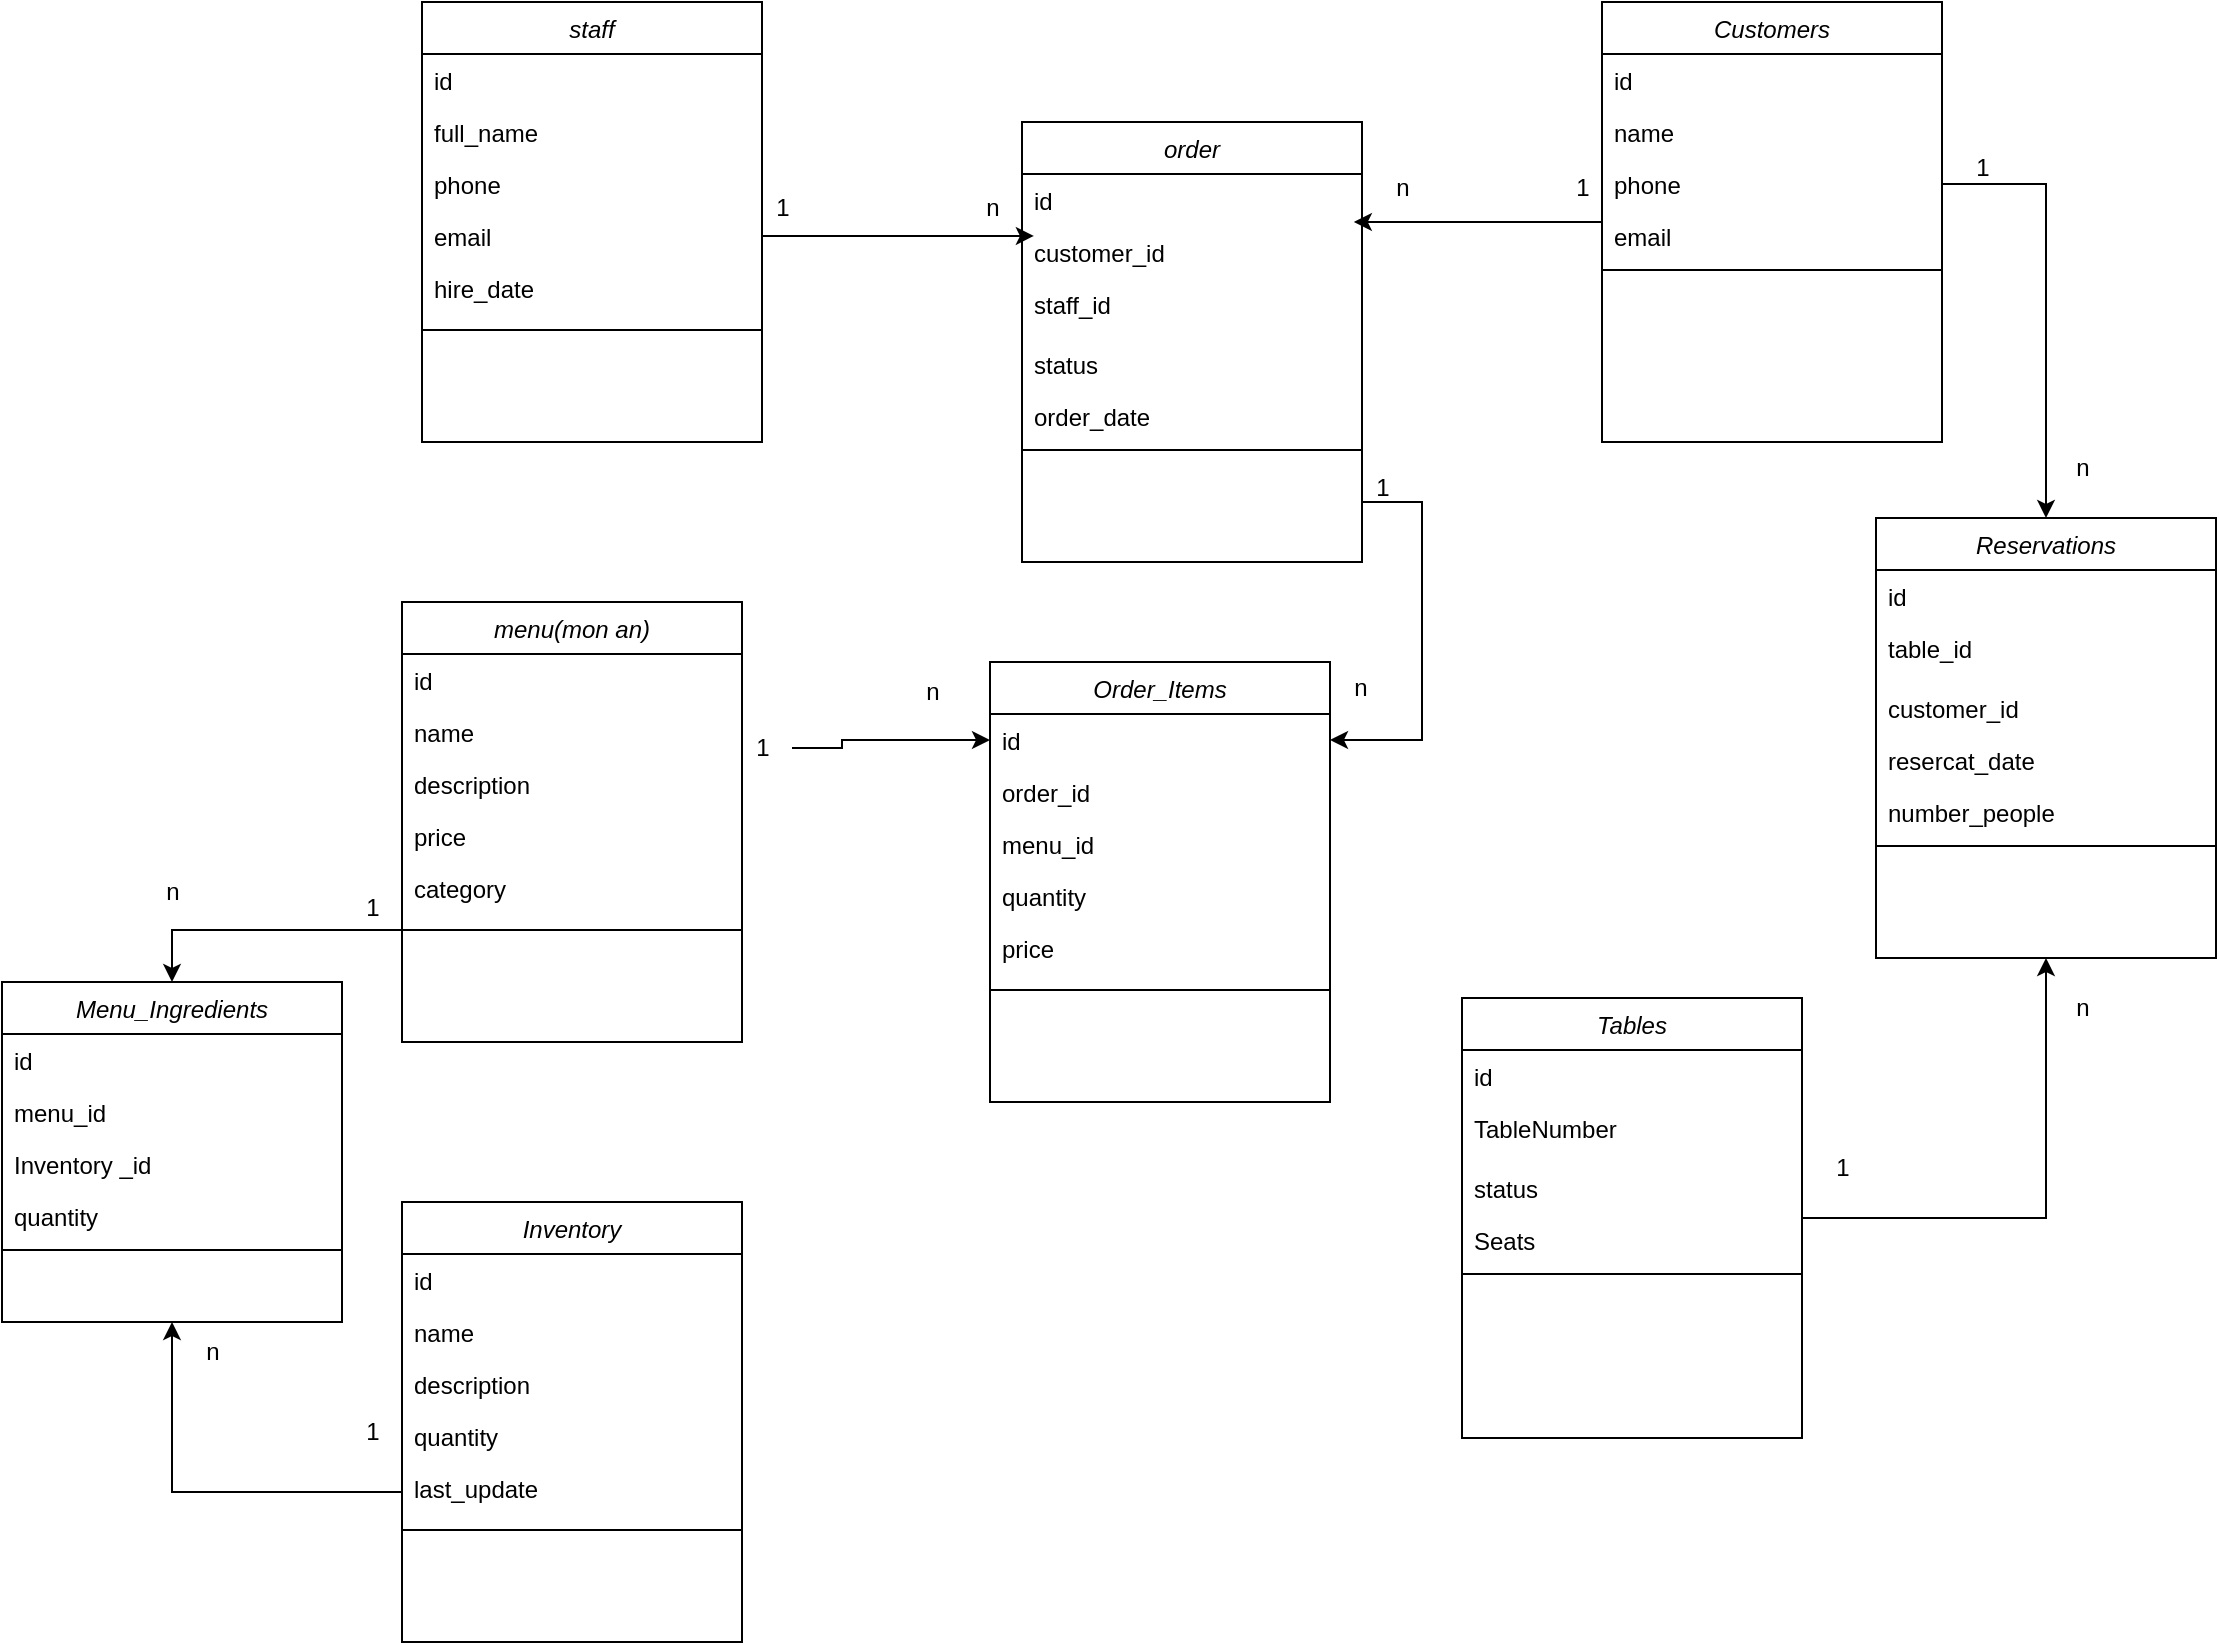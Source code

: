 <mxfile version="26.0.15">
  <diagram id="C5RBs43oDa-KdzZeNtuy" name="Page-1">
    <mxGraphModel dx="2320" dy="799" grid="1" gridSize="10" guides="1" tooltips="1" connect="1" arrows="1" fold="1" page="1" pageScale="1" pageWidth="827" pageHeight="1169" math="0" shadow="0">
      <root>
        <mxCell id="WIyWlLk6GJQsqaUBKTNV-0" />
        <mxCell id="WIyWlLk6GJQsqaUBKTNV-1" parent="WIyWlLk6GJQsqaUBKTNV-0" />
        <mxCell id="zkfFHV4jXpPFQw0GAbJ--0" value="staff" style="swimlane;fontStyle=2;align=center;verticalAlign=top;childLayout=stackLayout;horizontal=1;startSize=26;horizontalStack=0;resizeParent=1;resizeLast=0;collapsible=1;marginBottom=0;rounded=0;shadow=0;strokeWidth=1;" parent="WIyWlLk6GJQsqaUBKTNV-1" vertex="1">
          <mxGeometry x="-70" y="20" width="170" height="220" as="geometry">
            <mxRectangle x="230" y="140" width="160" height="26" as="alternateBounds" />
          </mxGeometry>
        </mxCell>
        <mxCell id="zkfFHV4jXpPFQw0GAbJ--1" value="id" style="text;align=left;verticalAlign=top;spacingLeft=4;spacingRight=4;overflow=hidden;rotatable=0;points=[[0,0.5],[1,0.5]];portConstraint=eastwest;" parent="zkfFHV4jXpPFQw0GAbJ--0" vertex="1">
          <mxGeometry y="26" width="170" height="26" as="geometry" />
        </mxCell>
        <mxCell id="zkfFHV4jXpPFQw0GAbJ--2" value="full_name" style="text;align=left;verticalAlign=top;spacingLeft=4;spacingRight=4;overflow=hidden;rotatable=0;points=[[0,0.5],[1,0.5]];portConstraint=eastwest;rounded=0;shadow=0;html=0;" parent="zkfFHV4jXpPFQw0GAbJ--0" vertex="1">
          <mxGeometry y="52" width="170" height="26" as="geometry" />
        </mxCell>
        <mxCell id="zkfFHV4jXpPFQw0GAbJ--3" value="phone" style="text;align=left;verticalAlign=top;spacingLeft=4;spacingRight=4;overflow=hidden;rotatable=0;points=[[0,0.5],[1,0.5]];portConstraint=eastwest;rounded=0;shadow=0;html=0;" parent="zkfFHV4jXpPFQw0GAbJ--0" vertex="1">
          <mxGeometry y="78" width="170" height="26" as="geometry" />
        </mxCell>
        <mxCell id="qCaeOmHKb-zkPz9ba_kH-1" value="email" style="text;align=left;verticalAlign=top;spacingLeft=4;spacingRight=4;overflow=hidden;rotatable=0;points=[[0,0.5],[1,0.5]];portConstraint=eastwest;rounded=0;shadow=0;html=0;" parent="zkfFHV4jXpPFQw0GAbJ--0" vertex="1">
          <mxGeometry y="104" width="170" height="26" as="geometry" />
        </mxCell>
        <mxCell id="qCaeOmHKb-zkPz9ba_kH-0" value="hire_date" style="text;align=left;verticalAlign=top;spacingLeft=4;spacingRight=4;overflow=hidden;rotatable=0;points=[[0,0.5],[1,0.5]];portConstraint=eastwest;rounded=0;shadow=0;html=0;" parent="zkfFHV4jXpPFQw0GAbJ--0" vertex="1">
          <mxGeometry y="130" width="170" height="30" as="geometry" />
        </mxCell>
        <mxCell id="zkfFHV4jXpPFQw0GAbJ--4" value="" style="line;html=1;strokeWidth=1;align=left;verticalAlign=middle;spacingTop=-1;spacingLeft=3;spacingRight=3;rotatable=0;labelPosition=right;points=[];portConstraint=eastwest;" parent="zkfFHV4jXpPFQw0GAbJ--0" vertex="1">
          <mxGeometry y="160" width="170" height="8" as="geometry" />
        </mxCell>
        <mxCell id="qCaeOmHKb-zkPz9ba_kH-2" value="menu(mon an)" style="swimlane;fontStyle=2;align=center;verticalAlign=top;childLayout=stackLayout;horizontal=1;startSize=26;horizontalStack=0;resizeParent=1;resizeLast=0;collapsible=1;marginBottom=0;rounded=0;shadow=0;strokeWidth=1;" parent="WIyWlLk6GJQsqaUBKTNV-1" vertex="1">
          <mxGeometry x="-80" y="320" width="170" height="220" as="geometry">
            <mxRectangle x="230" y="140" width="160" height="26" as="alternateBounds" />
          </mxGeometry>
        </mxCell>
        <mxCell id="qCaeOmHKb-zkPz9ba_kH-3" value="id" style="text;align=left;verticalAlign=top;spacingLeft=4;spacingRight=4;overflow=hidden;rotatable=0;points=[[0,0.5],[1,0.5]];portConstraint=eastwest;" parent="qCaeOmHKb-zkPz9ba_kH-2" vertex="1">
          <mxGeometry y="26" width="170" height="26" as="geometry" />
        </mxCell>
        <mxCell id="qCaeOmHKb-zkPz9ba_kH-4" value="name" style="text;align=left;verticalAlign=top;spacingLeft=4;spacingRight=4;overflow=hidden;rotatable=0;points=[[0,0.5],[1,0.5]];portConstraint=eastwest;rounded=0;shadow=0;html=0;" parent="qCaeOmHKb-zkPz9ba_kH-2" vertex="1">
          <mxGeometry y="52" width="170" height="26" as="geometry" />
        </mxCell>
        <mxCell id="qCaeOmHKb-zkPz9ba_kH-5" value="description" style="text;align=left;verticalAlign=top;spacingLeft=4;spacingRight=4;overflow=hidden;rotatable=0;points=[[0,0.5],[1,0.5]];portConstraint=eastwest;rounded=0;shadow=0;html=0;" parent="qCaeOmHKb-zkPz9ba_kH-2" vertex="1">
          <mxGeometry y="78" width="170" height="26" as="geometry" />
        </mxCell>
        <mxCell id="qCaeOmHKb-zkPz9ba_kH-6" value="price" style="text;align=left;verticalAlign=top;spacingLeft=4;spacingRight=4;overflow=hidden;rotatable=0;points=[[0,0.5],[1,0.5]];portConstraint=eastwest;rounded=0;shadow=0;html=0;" parent="qCaeOmHKb-zkPz9ba_kH-2" vertex="1">
          <mxGeometry y="104" width="170" height="26" as="geometry" />
        </mxCell>
        <mxCell id="qCaeOmHKb-zkPz9ba_kH-7" value="category" style="text;align=left;verticalAlign=top;spacingLeft=4;spacingRight=4;overflow=hidden;rotatable=0;points=[[0,0.5],[1,0.5]];portConstraint=eastwest;rounded=0;shadow=0;html=0;" parent="qCaeOmHKb-zkPz9ba_kH-2" vertex="1">
          <mxGeometry y="130" width="170" height="30" as="geometry" />
        </mxCell>
        <mxCell id="qCaeOmHKb-zkPz9ba_kH-8" value="" style="line;html=1;strokeWidth=1;align=left;verticalAlign=middle;spacingTop=-1;spacingLeft=3;spacingRight=3;rotatable=0;labelPosition=right;points=[];portConstraint=eastwest;" parent="qCaeOmHKb-zkPz9ba_kH-2" vertex="1">
          <mxGeometry y="160" width="170" height="8" as="geometry" />
        </mxCell>
        <mxCell id="qCaeOmHKb-zkPz9ba_kH-9" value="Inventory" style="swimlane;fontStyle=2;align=center;verticalAlign=top;childLayout=stackLayout;horizontal=1;startSize=26;horizontalStack=0;resizeParent=1;resizeLast=0;collapsible=1;marginBottom=0;rounded=0;shadow=0;strokeWidth=1;" parent="WIyWlLk6GJQsqaUBKTNV-1" vertex="1">
          <mxGeometry x="-80" y="620" width="170" height="220" as="geometry">
            <mxRectangle x="230" y="140" width="160" height="26" as="alternateBounds" />
          </mxGeometry>
        </mxCell>
        <mxCell id="qCaeOmHKb-zkPz9ba_kH-10" value="id" style="text;align=left;verticalAlign=top;spacingLeft=4;spacingRight=4;overflow=hidden;rotatable=0;points=[[0,0.5],[1,0.5]];portConstraint=eastwest;" parent="qCaeOmHKb-zkPz9ba_kH-9" vertex="1">
          <mxGeometry y="26" width="170" height="26" as="geometry" />
        </mxCell>
        <mxCell id="qCaeOmHKb-zkPz9ba_kH-11" value="name" style="text;align=left;verticalAlign=top;spacingLeft=4;spacingRight=4;overflow=hidden;rotatable=0;points=[[0,0.5],[1,0.5]];portConstraint=eastwest;rounded=0;shadow=0;html=0;" parent="qCaeOmHKb-zkPz9ba_kH-9" vertex="1">
          <mxGeometry y="52" width="170" height="26" as="geometry" />
        </mxCell>
        <mxCell id="qCaeOmHKb-zkPz9ba_kH-12" value="description" style="text;align=left;verticalAlign=top;spacingLeft=4;spacingRight=4;overflow=hidden;rotatable=0;points=[[0,0.5],[1,0.5]];portConstraint=eastwest;rounded=0;shadow=0;html=0;" parent="qCaeOmHKb-zkPz9ba_kH-9" vertex="1">
          <mxGeometry y="78" width="170" height="26" as="geometry" />
        </mxCell>
        <mxCell id="qCaeOmHKb-zkPz9ba_kH-13" value="quantity" style="text;align=left;verticalAlign=top;spacingLeft=4;spacingRight=4;overflow=hidden;rotatable=0;points=[[0,0.5],[1,0.5]];portConstraint=eastwest;rounded=0;shadow=0;html=0;" parent="qCaeOmHKb-zkPz9ba_kH-9" vertex="1">
          <mxGeometry y="104" width="170" height="26" as="geometry" />
        </mxCell>
        <mxCell id="qCaeOmHKb-zkPz9ba_kH-14" value="last_update" style="text;align=left;verticalAlign=top;spacingLeft=4;spacingRight=4;overflow=hidden;rotatable=0;points=[[0,0.5],[1,0.5]];portConstraint=eastwest;rounded=0;shadow=0;html=0;" parent="qCaeOmHKb-zkPz9ba_kH-9" vertex="1">
          <mxGeometry y="130" width="170" height="30" as="geometry" />
        </mxCell>
        <mxCell id="qCaeOmHKb-zkPz9ba_kH-15" value="" style="line;html=1;strokeWidth=1;align=left;verticalAlign=middle;spacingTop=-1;spacingLeft=3;spacingRight=3;rotatable=0;labelPosition=right;points=[];portConstraint=eastwest;" parent="qCaeOmHKb-zkPz9ba_kH-9" vertex="1">
          <mxGeometry y="160" width="170" height="8" as="geometry" />
        </mxCell>
        <mxCell id="qCaeOmHKb-zkPz9ba_kH-16" value="Menu_Ingredients" style="swimlane;fontStyle=2;align=center;verticalAlign=top;childLayout=stackLayout;horizontal=1;startSize=26;horizontalStack=0;resizeParent=1;resizeLast=0;collapsible=1;marginBottom=0;rounded=0;shadow=0;strokeWidth=1;" parent="WIyWlLk6GJQsqaUBKTNV-1" vertex="1">
          <mxGeometry x="-280" y="510" width="170" height="170" as="geometry">
            <mxRectangle x="230" y="140" width="160" height="26" as="alternateBounds" />
          </mxGeometry>
        </mxCell>
        <mxCell id="qCaeOmHKb-zkPz9ba_kH-17" value="id" style="text;align=left;verticalAlign=top;spacingLeft=4;spacingRight=4;overflow=hidden;rotatable=0;points=[[0,0.5],[1,0.5]];portConstraint=eastwest;" parent="qCaeOmHKb-zkPz9ba_kH-16" vertex="1">
          <mxGeometry y="26" width="170" height="26" as="geometry" />
        </mxCell>
        <mxCell id="qCaeOmHKb-zkPz9ba_kH-18" value="menu_id" style="text;align=left;verticalAlign=top;spacingLeft=4;spacingRight=4;overflow=hidden;rotatable=0;points=[[0,0.5],[1,0.5]];portConstraint=eastwest;rounded=0;shadow=0;html=0;" parent="qCaeOmHKb-zkPz9ba_kH-16" vertex="1">
          <mxGeometry y="52" width="170" height="26" as="geometry" />
        </mxCell>
        <mxCell id="qCaeOmHKb-zkPz9ba_kH-19" value="Inventory _id" style="text;align=left;verticalAlign=top;spacingLeft=4;spacingRight=4;overflow=hidden;rotatable=0;points=[[0,0.5],[1,0.5]];portConstraint=eastwest;rounded=0;shadow=0;html=0;" parent="qCaeOmHKb-zkPz9ba_kH-16" vertex="1">
          <mxGeometry y="78" width="170" height="26" as="geometry" />
        </mxCell>
        <mxCell id="qCaeOmHKb-zkPz9ba_kH-20" value="quantity" style="text;align=left;verticalAlign=top;spacingLeft=4;spacingRight=4;overflow=hidden;rotatable=0;points=[[0,0.5],[1,0.5]];portConstraint=eastwest;rounded=0;shadow=0;html=0;" parent="qCaeOmHKb-zkPz9ba_kH-16" vertex="1">
          <mxGeometry y="104" width="170" height="26" as="geometry" />
        </mxCell>
        <mxCell id="qCaeOmHKb-zkPz9ba_kH-22" value="" style="line;html=1;strokeWidth=1;align=left;verticalAlign=middle;spacingTop=-1;spacingLeft=3;spacingRight=3;rotatable=0;labelPosition=right;points=[];portConstraint=eastwest;" parent="qCaeOmHKb-zkPz9ba_kH-16" vertex="1">
          <mxGeometry y="130" width="170" height="8" as="geometry" />
        </mxCell>
        <mxCell id="qCaeOmHKb-zkPz9ba_kH-51" style="edgeStyle=orthogonalEdgeStyle;rounded=0;orthogonalLoop=1;jettySize=auto;html=1;entryX=1;entryY=0.5;entryDx=0;entryDy=0;" parent="WIyWlLk6GJQsqaUBKTNV-1" source="qCaeOmHKb-zkPz9ba_kH-23" target="qCaeOmHKb-zkPz9ba_kH-32" edge="1">
          <mxGeometry relative="1" as="geometry">
            <Array as="points">
              <mxPoint x="430" y="270" />
              <mxPoint x="430" y="389" />
            </Array>
          </mxGeometry>
        </mxCell>
        <mxCell id="qCaeOmHKb-zkPz9ba_kH-23" value="order" style="swimlane;fontStyle=2;align=center;verticalAlign=top;childLayout=stackLayout;horizontal=1;startSize=26;horizontalStack=0;resizeParent=1;resizeLast=0;collapsible=1;marginBottom=0;rounded=0;shadow=0;strokeWidth=1;" parent="WIyWlLk6GJQsqaUBKTNV-1" vertex="1">
          <mxGeometry x="230" y="80" width="170" height="220" as="geometry">
            <mxRectangle x="230" y="140" width="160" height="26" as="alternateBounds" />
          </mxGeometry>
        </mxCell>
        <mxCell id="qCaeOmHKb-zkPz9ba_kH-24" value="id" style="text;align=left;verticalAlign=top;spacingLeft=4;spacingRight=4;overflow=hidden;rotatable=0;points=[[0,0.5],[1,0.5]];portConstraint=eastwest;" parent="qCaeOmHKb-zkPz9ba_kH-23" vertex="1">
          <mxGeometry y="26" width="170" height="26" as="geometry" />
        </mxCell>
        <mxCell id="qCaeOmHKb-zkPz9ba_kH-25" value="customer_id" style="text;align=left;verticalAlign=top;spacingLeft=4;spacingRight=4;overflow=hidden;rotatable=0;points=[[0,0.5],[1,0.5]];portConstraint=eastwest;rounded=0;shadow=0;html=0;" parent="qCaeOmHKb-zkPz9ba_kH-23" vertex="1">
          <mxGeometry y="52" width="170" height="26" as="geometry" />
        </mxCell>
        <mxCell id="qCaeOmHKb-zkPz9ba_kH-28" value="staff_id" style="text;align=left;verticalAlign=top;spacingLeft=4;spacingRight=4;overflow=hidden;rotatable=0;points=[[0,0.5],[1,0.5]];portConstraint=eastwest;rounded=0;shadow=0;html=0;" parent="qCaeOmHKb-zkPz9ba_kH-23" vertex="1">
          <mxGeometry y="78" width="170" height="30" as="geometry" />
        </mxCell>
        <mxCell id="qCaeOmHKb-zkPz9ba_kH-27" value="status" style="text;align=left;verticalAlign=top;spacingLeft=4;spacingRight=4;overflow=hidden;rotatable=0;points=[[0,0.5],[1,0.5]];portConstraint=eastwest;rounded=0;shadow=0;html=0;" parent="qCaeOmHKb-zkPz9ba_kH-23" vertex="1">
          <mxGeometry y="108" width="170" height="26" as="geometry" />
        </mxCell>
        <mxCell id="qCaeOmHKb-zkPz9ba_kH-30" value="order_date" style="text;align=left;verticalAlign=top;spacingLeft=4;spacingRight=4;overflow=hidden;rotatable=0;points=[[0,0.5],[1,0.5]];portConstraint=eastwest;rounded=0;shadow=0;html=0;" parent="qCaeOmHKb-zkPz9ba_kH-23" vertex="1">
          <mxGeometry y="134" width="170" height="26" as="geometry" />
        </mxCell>
        <mxCell id="qCaeOmHKb-zkPz9ba_kH-29" value="" style="line;html=1;strokeWidth=1;align=left;verticalAlign=middle;spacingTop=-1;spacingLeft=3;spacingRight=3;rotatable=0;labelPosition=right;points=[];portConstraint=eastwest;" parent="qCaeOmHKb-zkPz9ba_kH-23" vertex="1">
          <mxGeometry y="160" width="170" height="8" as="geometry" />
        </mxCell>
        <mxCell id="qCaeOmHKb-zkPz9ba_kH-31" value="Order_Items" style="swimlane;fontStyle=2;align=center;verticalAlign=top;childLayout=stackLayout;horizontal=1;startSize=26;horizontalStack=0;resizeParent=1;resizeLast=0;collapsible=1;marginBottom=0;rounded=0;shadow=0;strokeWidth=1;" parent="WIyWlLk6GJQsqaUBKTNV-1" vertex="1">
          <mxGeometry x="214" y="350" width="170" height="220" as="geometry">
            <mxRectangle x="230" y="140" width="160" height="26" as="alternateBounds" />
          </mxGeometry>
        </mxCell>
        <mxCell id="qCaeOmHKb-zkPz9ba_kH-32" value="id" style="text;align=left;verticalAlign=top;spacingLeft=4;spacingRight=4;overflow=hidden;rotatable=0;points=[[0,0.5],[1,0.5]];portConstraint=eastwest;" parent="qCaeOmHKb-zkPz9ba_kH-31" vertex="1">
          <mxGeometry y="26" width="170" height="26" as="geometry" />
        </mxCell>
        <mxCell id="qCaeOmHKb-zkPz9ba_kH-33" value="order_id" style="text;align=left;verticalAlign=top;spacingLeft=4;spacingRight=4;overflow=hidden;rotatable=0;points=[[0,0.5],[1,0.5]];portConstraint=eastwest;rounded=0;shadow=0;html=0;" parent="qCaeOmHKb-zkPz9ba_kH-31" vertex="1">
          <mxGeometry y="52" width="170" height="26" as="geometry" />
        </mxCell>
        <mxCell id="qCaeOmHKb-zkPz9ba_kH-34" value="menu_id" style="text;align=left;verticalAlign=top;spacingLeft=4;spacingRight=4;overflow=hidden;rotatable=0;points=[[0,0.5],[1,0.5]];portConstraint=eastwest;rounded=0;shadow=0;html=0;" parent="qCaeOmHKb-zkPz9ba_kH-31" vertex="1">
          <mxGeometry y="78" width="170" height="26" as="geometry" />
        </mxCell>
        <mxCell id="qCaeOmHKb-zkPz9ba_kH-35" value="quantity" style="text;align=left;verticalAlign=top;spacingLeft=4;spacingRight=4;overflow=hidden;rotatable=0;points=[[0,0.5],[1,0.5]];portConstraint=eastwest;rounded=0;shadow=0;html=0;" parent="qCaeOmHKb-zkPz9ba_kH-31" vertex="1">
          <mxGeometry y="104" width="170" height="26" as="geometry" />
        </mxCell>
        <mxCell id="qCaeOmHKb-zkPz9ba_kH-36" value="price" style="text;align=left;verticalAlign=top;spacingLeft=4;spacingRight=4;overflow=hidden;rotatable=0;points=[[0,0.5],[1,0.5]];portConstraint=eastwest;rounded=0;shadow=0;html=0;" parent="qCaeOmHKb-zkPz9ba_kH-31" vertex="1">
          <mxGeometry y="130" width="170" height="30" as="geometry" />
        </mxCell>
        <mxCell id="qCaeOmHKb-zkPz9ba_kH-37" value="" style="line;html=1;strokeWidth=1;align=left;verticalAlign=middle;spacingTop=-1;spacingLeft=3;spacingRight=3;rotatable=0;labelPosition=right;points=[];portConstraint=eastwest;" parent="qCaeOmHKb-zkPz9ba_kH-31" vertex="1">
          <mxGeometry y="160" width="170" height="8" as="geometry" />
        </mxCell>
        <mxCell id="qCaeOmHKb-zkPz9ba_kH-39" value="Customers" style="swimlane;fontStyle=2;align=center;verticalAlign=top;childLayout=stackLayout;horizontal=1;startSize=26;horizontalStack=0;resizeParent=1;resizeLast=0;collapsible=1;marginBottom=0;rounded=0;shadow=0;strokeWidth=1;" parent="WIyWlLk6GJQsqaUBKTNV-1" vertex="1">
          <mxGeometry x="520" y="20" width="170" height="220" as="geometry">
            <mxRectangle x="230" y="140" width="160" height="26" as="alternateBounds" />
          </mxGeometry>
        </mxCell>
        <mxCell id="qCaeOmHKb-zkPz9ba_kH-40" value="id" style="text;align=left;verticalAlign=top;spacingLeft=4;spacingRight=4;overflow=hidden;rotatable=0;points=[[0,0.5],[1,0.5]];portConstraint=eastwest;" parent="qCaeOmHKb-zkPz9ba_kH-39" vertex="1">
          <mxGeometry y="26" width="170" height="26" as="geometry" />
        </mxCell>
        <mxCell id="qCaeOmHKb-zkPz9ba_kH-41" value="name" style="text;align=left;verticalAlign=top;spacingLeft=4;spacingRight=4;overflow=hidden;rotatable=0;points=[[0,0.5],[1,0.5]];portConstraint=eastwest;rounded=0;shadow=0;html=0;" parent="qCaeOmHKb-zkPz9ba_kH-39" vertex="1">
          <mxGeometry y="52" width="170" height="26" as="geometry" />
        </mxCell>
        <mxCell id="qCaeOmHKb-zkPz9ba_kH-42" value="phone" style="text;align=left;verticalAlign=top;spacingLeft=4;spacingRight=4;overflow=hidden;rotatable=0;points=[[0,0.5],[1,0.5]];portConstraint=eastwest;rounded=0;shadow=0;html=0;" parent="qCaeOmHKb-zkPz9ba_kH-39" vertex="1">
          <mxGeometry y="78" width="170" height="26" as="geometry" />
        </mxCell>
        <mxCell id="qCaeOmHKb-zkPz9ba_kH-43" value="email" style="text;align=left;verticalAlign=top;spacingLeft=4;spacingRight=4;overflow=hidden;rotatable=0;points=[[0,0.5],[1,0.5]];portConstraint=eastwest;rounded=0;shadow=0;html=0;" parent="qCaeOmHKb-zkPz9ba_kH-39" vertex="1">
          <mxGeometry y="104" width="170" height="26" as="geometry" />
        </mxCell>
        <mxCell id="qCaeOmHKb-zkPz9ba_kH-45" value="" style="line;html=1;strokeWidth=1;align=left;verticalAlign=middle;spacingTop=-1;spacingLeft=3;spacingRight=3;rotatable=0;labelPosition=right;points=[];portConstraint=eastwest;" parent="qCaeOmHKb-zkPz9ba_kH-39" vertex="1">
          <mxGeometry y="130" width="170" height="8" as="geometry" />
        </mxCell>
        <mxCell id="qCaeOmHKb-zkPz9ba_kH-47" style="edgeStyle=orthogonalEdgeStyle;rounded=0;orthogonalLoop=1;jettySize=auto;html=1;entryX=0.035;entryY=0.192;entryDx=0;entryDy=0;entryPerimeter=0;" parent="WIyWlLk6GJQsqaUBKTNV-1" source="qCaeOmHKb-zkPz9ba_kH-1" target="qCaeOmHKb-zkPz9ba_kH-25" edge="1">
          <mxGeometry relative="1" as="geometry" />
        </mxCell>
        <mxCell id="qCaeOmHKb-zkPz9ba_kH-50" style="edgeStyle=orthogonalEdgeStyle;rounded=0;orthogonalLoop=1;jettySize=auto;html=1;entryX=0.976;entryY=-0.077;entryDx=0;entryDy=0;entryPerimeter=0;" parent="WIyWlLk6GJQsqaUBKTNV-1" source="qCaeOmHKb-zkPz9ba_kH-39" target="qCaeOmHKb-zkPz9ba_kH-25" edge="1">
          <mxGeometry relative="1" as="geometry" />
        </mxCell>
        <mxCell id="qCaeOmHKb-zkPz9ba_kH-52" style="edgeStyle=orthogonalEdgeStyle;rounded=0;orthogonalLoop=1;jettySize=auto;html=1;" parent="WIyWlLk6GJQsqaUBKTNV-1" source="qCaeOmHKb-zkPz9ba_kH-8" target="qCaeOmHKb-zkPz9ba_kH-16" edge="1">
          <mxGeometry relative="1" as="geometry" />
        </mxCell>
        <mxCell id="qCaeOmHKb-zkPz9ba_kH-53" style="edgeStyle=orthogonalEdgeStyle;rounded=0;orthogonalLoop=1;jettySize=auto;html=1;entryX=0.5;entryY=1;entryDx=0;entryDy=0;" parent="WIyWlLk6GJQsqaUBKTNV-1" source="qCaeOmHKb-zkPz9ba_kH-14" target="qCaeOmHKb-zkPz9ba_kH-16" edge="1">
          <mxGeometry relative="1" as="geometry" />
        </mxCell>
        <mxCell id="qCaeOmHKb-zkPz9ba_kH-54" value="1" style="text;html=1;align=center;verticalAlign=middle;resizable=0;points=[];autosize=1;strokeColor=none;fillColor=none;" parent="WIyWlLk6GJQsqaUBKTNV-1" vertex="1">
          <mxGeometry x="95" y="108" width="30" height="30" as="geometry" />
        </mxCell>
        <mxCell id="qCaeOmHKb-zkPz9ba_kH-55" value="n" style="text;html=1;align=center;verticalAlign=middle;resizable=0;points=[];autosize=1;strokeColor=none;fillColor=none;" parent="WIyWlLk6GJQsqaUBKTNV-1" vertex="1">
          <mxGeometry x="200" y="108" width="30" height="30" as="geometry" />
        </mxCell>
        <mxCell id="h-TU9VMqBDsMWmhdbDPn-0" style="edgeStyle=orthogonalEdgeStyle;rounded=0;orthogonalLoop=1;jettySize=auto;html=1;entryX=0;entryY=0.5;entryDx=0;entryDy=0;" edge="1" parent="WIyWlLk6GJQsqaUBKTNV-1" source="qCaeOmHKb-zkPz9ba_kH-56" target="qCaeOmHKb-zkPz9ba_kH-32">
          <mxGeometry relative="1" as="geometry">
            <Array as="points">
              <mxPoint x="140" y="393" />
              <mxPoint x="140" y="389" />
            </Array>
          </mxGeometry>
        </mxCell>
        <mxCell id="qCaeOmHKb-zkPz9ba_kH-56" value="1" style="text;html=1;align=center;verticalAlign=middle;resizable=0;points=[];autosize=1;strokeColor=none;fillColor=none;" parent="WIyWlLk6GJQsqaUBKTNV-1" vertex="1">
          <mxGeometry x="85" y="378" width="30" height="30" as="geometry" />
        </mxCell>
        <mxCell id="qCaeOmHKb-zkPz9ba_kH-57" value="n" style="text;html=1;align=center;verticalAlign=middle;resizable=0;points=[];autosize=1;strokeColor=none;fillColor=none;" parent="WIyWlLk6GJQsqaUBKTNV-1" vertex="1">
          <mxGeometry x="170" y="350" width="30" height="30" as="geometry" />
        </mxCell>
        <mxCell id="qCaeOmHKb-zkPz9ba_kH-58" value="1" style="text;html=1;align=center;verticalAlign=middle;resizable=0;points=[];autosize=1;strokeColor=none;fillColor=none;" parent="WIyWlLk6GJQsqaUBKTNV-1" vertex="1">
          <mxGeometry x="-110" y="458" width="30" height="30" as="geometry" />
        </mxCell>
        <mxCell id="qCaeOmHKb-zkPz9ba_kH-59" value="n" style="text;html=1;align=center;verticalAlign=middle;resizable=0;points=[];autosize=1;strokeColor=none;fillColor=none;" parent="WIyWlLk6GJQsqaUBKTNV-1" vertex="1">
          <mxGeometry x="-210" y="450" width="30" height="30" as="geometry" />
        </mxCell>
        <mxCell id="qCaeOmHKb-zkPz9ba_kH-60" value="1" style="text;html=1;align=center;verticalAlign=middle;resizable=0;points=[];autosize=1;strokeColor=none;fillColor=none;" parent="WIyWlLk6GJQsqaUBKTNV-1" vertex="1">
          <mxGeometry x="-110" y="720" width="30" height="30" as="geometry" />
        </mxCell>
        <mxCell id="qCaeOmHKb-zkPz9ba_kH-61" value="n" style="text;html=1;align=center;verticalAlign=middle;resizable=0;points=[];autosize=1;strokeColor=none;fillColor=none;" parent="WIyWlLk6GJQsqaUBKTNV-1" vertex="1">
          <mxGeometry x="-190" y="680" width="30" height="30" as="geometry" />
        </mxCell>
        <mxCell id="qCaeOmHKb-zkPz9ba_kH-62" value="1" style="text;html=1;align=center;verticalAlign=middle;resizable=0;points=[];autosize=1;strokeColor=none;fillColor=none;" parent="WIyWlLk6GJQsqaUBKTNV-1" vertex="1">
          <mxGeometry x="395" y="248" width="30" height="30" as="geometry" />
        </mxCell>
        <mxCell id="qCaeOmHKb-zkPz9ba_kH-63" value="n" style="text;html=1;align=center;verticalAlign=middle;resizable=0;points=[];autosize=1;strokeColor=none;fillColor=none;" parent="WIyWlLk6GJQsqaUBKTNV-1" vertex="1">
          <mxGeometry x="384" y="348" width="30" height="30" as="geometry" />
        </mxCell>
        <mxCell id="qCaeOmHKb-zkPz9ba_kH-64" value="1" style="text;html=1;align=center;verticalAlign=middle;resizable=0;points=[];autosize=1;strokeColor=none;fillColor=none;" parent="WIyWlLk6GJQsqaUBKTNV-1" vertex="1">
          <mxGeometry x="495" y="98" width="30" height="30" as="geometry" />
        </mxCell>
        <mxCell id="qCaeOmHKb-zkPz9ba_kH-65" value="n" style="text;html=1;align=center;verticalAlign=middle;resizable=0;points=[];autosize=1;strokeColor=none;fillColor=none;" parent="WIyWlLk6GJQsqaUBKTNV-1" vertex="1">
          <mxGeometry x="405" y="98" width="30" height="30" as="geometry" />
        </mxCell>
        <mxCell id="h-TU9VMqBDsMWmhdbDPn-15" style="edgeStyle=orthogonalEdgeStyle;rounded=0;orthogonalLoop=1;jettySize=auto;html=1;entryX=0.5;entryY=1;entryDx=0;entryDy=0;" edge="1" parent="WIyWlLk6GJQsqaUBKTNV-1" source="h-TU9VMqBDsMWmhdbDPn-1" target="h-TU9VMqBDsMWmhdbDPn-8">
          <mxGeometry relative="1" as="geometry" />
        </mxCell>
        <mxCell id="h-TU9VMqBDsMWmhdbDPn-1" value="Tables" style="swimlane;fontStyle=2;align=center;verticalAlign=top;childLayout=stackLayout;horizontal=1;startSize=26;horizontalStack=0;resizeParent=1;resizeLast=0;collapsible=1;marginBottom=0;rounded=0;shadow=0;strokeWidth=1;" vertex="1" parent="WIyWlLk6GJQsqaUBKTNV-1">
          <mxGeometry x="450" y="518" width="170" height="220" as="geometry">
            <mxRectangle x="230" y="140" width="160" height="26" as="alternateBounds" />
          </mxGeometry>
        </mxCell>
        <mxCell id="h-TU9VMqBDsMWmhdbDPn-2" value="id" style="text;align=left;verticalAlign=top;spacingLeft=4;spacingRight=4;overflow=hidden;rotatable=0;points=[[0,0.5],[1,0.5]];portConstraint=eastwest;" vertex="1" parent="h-TU9VMqBDsMWmhdbDPn-1">
          <mxGeometry y="26" width="170" height="26" as="geometry" />
        </mxCell>
        <mxCell id="h-TU9VMqBDsMWmhdbDPn-4" value="TableNumber" style="text;align=left;verticalAlign=top;spacingLeft=4;spacingRight=4;overflow=hidden;rotatable=0;points=[[0,0.5],[1,0.5]];portConstraint=eastwest;rounded=0;shadow=0;html=0;" vertex="1" parent="h-TU9VMqBDsMWmhdbDPn-1">
          <mxGeometry y="52" width="170" height="30" as="geometry" />
        </mxCell>
        <mxCell id="h-TU9VMqBDsMWmhdbDPn-5" value="status" style="text;align=left;verticalAlign=top;spacingLeft=4;spacingRight=4;overflow=hidden;rotatable=0;points=[[0,0.5],[1,0.5]];portConstraint=eastwest;rounded=0;shadow=0;html=0;" vertex="1" parent="h-TU9VMqBDsMWmhdbDPn-1">
          <mxGeometry y="82" width="170" height="26" as="geometry" />
        </mxCell>
        <mxCell id="h-TU9VMqBDsMWmhdbDPn-6" value="Seats" style="text;align=left;verticalAlign=top;spacingLeft=4;spacingRight=4;overflow=hidden;rotatable=0;points=[[0,0.5],[1,0.5]];portConstraint=eastwest;rounded=0;shadow=0;html=0;" vertex="1" parent="h-TU9VMqBDsMWmhdbDPn-1">
          <mxGeometry y="108" width="170" height="26" as="geometry" />
        </mxCell>
        <mxCell id="h-TU9VMqBDsMWmhdbDPn-7" value="" style="line;html=1;strokeWidth=1;align=left;verticalAlign=middle;spacingTop=-1;spacingLeft=3;spacingRight=3;rotatable=0;labelPosition=right;points=[];portConstraint=eastwest;" vertex="1" parent="h-TU9VMqBDsMWmhdbDPn-1">
          <mxGeometry y="134" width="170" height="8" as="geometry" />
        </mxCell>
        <mxCell id="h-TU9VMqBDsMWmhdbDPn-8" value="Reservations" style="swimlane;fontStyle=2;align=center;verticalAlign=top;childLayout=stackLayout;horizontal=1;startSize=26;horizontalStack=0;resizeParent=1;resizeLast=0;collapsible=1;marginBottom=0;rounded=0;shadow=0;strokeWidth=1;" vertex="1" parent="WIyWlLk6GJQsqaUBKTNV-1">
          <mxGeometry x="657" y="278" width="170" height="220" as="geometry">
            <mxRectangle x="230" y="140" width="160" height="26" as="alternateBounds" />
          </mxGeometry>
        </mxCell>
        <mxCell id="h-TU9VMqBDsMWmhdbDPn-9" value="id" style="text;align=left;verticalAlign=top;spacingLeft=4;spacingRight=4;overflow=hidden;rotatable=0;points=[[0,0.5],[1,0.5]];portConstraint=eastwest;" vertex="1" parent="h-TU9VMqBDsMWmhdbDPn-8">
          <mxGeometry y="26" width="170" height="26" as="geometry" />
        </mxCell>
        <mxCell id="h-TU9VMqBDsMWmhdbDPn-10" value="table_id" style="text;align=left;verticalAlign=top;spacingLeft=4;spacingRight=4;overflow=hidden;rotatable=0;points=[[0,0.5],[1,0.5]];portConstraint=eastwest;rounded=0;shadow=0;html=0;" vertex="1" parent="h-TU9VMqBDsMWmhdbDPn-8">
          <mxGeometry y="52" width="170" height="30" as="geometry" />
        </mxCell>
        <mxCell id="h-TU9VMqBDsMWmhdbDPn-11" value="customer_id" style="text;align=left;verticalAlign=top;spacingLeft=4;spacingRight=4;overflow=hidden;rotatable=0;points=[[0,0.5],[1,0.5]];portConstraint=eastwest;rounded=0;shadow=0;html=0;" vertex="1" parent="h-TU9VMqBDsMWmhdbDPn-8">
          <mxGeometry y="82" width="170" height="26" as="geometry" />
        </mxCell>
        <mxCell id="h-TU9VMqBDsMWmhdbDPn-12" value="resercat_date&#xa;" style="text;align=left;verticalAlign=top;spacingLeft=4;spacingRight=4;overflow=hidden;rotatable=0;points=[[0,0.5],[1,0.5]];portConstraint=eastwest;rounded=0;shadow=0;html=0;" vertex="1" parent="h-TU9VMqBDsMWmhdbDPn-8">
          <mxGeometry y="108" width="170" height="26" as="geometry" />
        </mxCell>
        <mxCell id="h-TU9VMqBDsMWmhdbDPn-14" value="number_people&#xa;" style="text;align=left;verticalAlign=top;spacingLeft=4;spacingRight=4;overflow=hidden;rotatable=0;points=[[0,0.5],[1,0.5]];portConstraint=eastwest;rounded=0;shadow=0;html=0;" vertex="1" parent="h-TU9VMqBDsMWmhdbDPn-8">
          <mxGeometry y="134" width="170" height="26" as="geometry" />
        </mxCell>
        <mxCell id="h-TU9VMqBDsMWmhdbDPn-13" value="" style="line;html=1;strokeWidth=1;align=left;verticalAlign=middle;spacingTop=-1;spacingLeft=3;spacingRight=3;rotatable=0;labelPosition=right;points=[];portConstraint=eastwest;" vertex="1" parent="h-TU9VMqBDsMWmhdbDPn-8">
          <mxGeometry y="160" width="170" height="8" as="geometry" />
        </mxCell>
        <mxCell id="h-TU9VMqBDsMWmhdbDPn-16" style="edgeStyle=orthogonalEdgeStyle;rounded=0;orthogonalLoop=1;jettySize=auto;html=1;" edge="1" parent="WIyWlLk6GJQsqaUBKTNV-1" source="qCaeOmHKb-zkPz9ba_kH-42" target="h-TU9VMqBDsMWmhdbDPn-8">
          <mxGeometry relative="1" as="geometry" />
        </mxCell>
        <mxCell id="h-TU9VMqBDsMWmhdbDPn-17" value="1" style="text;html=1;align=center;verticalAlign=middle;resizable=0;points=[];autosize=1;strokeColor=none;fillColor=none;" vertex="1" parent="WIyWlLk6GJQsqaUBKTNV-1">
          <mxGeometry x="695" y="88" width="30" height="30" as="geometry" />
        </mxCell>
        <mxCell id="h-TU9VMqBDsMWmhdbDPn-18" value="n" style="text;html=1;align=center;verticalAlign=middle;resizable=0;points=[];autosize=1;strokeColor=none;fillColor=none;" vertex="1" parent="WIyWlLk6GJQsqaUBKTNV-1">
          <mxGeometry x="745" y="238" width="30" height="30" as="geometry" />
        </mxCell>
        <mxCell id="h-TU9VMqBDsMWmhdbDPn-19" value="n" style="text;html=1;align=center;verticalAlign=middle;resizable=0;points=[];autosize=1;strokeColor=none;fillColor=none;" vertex="1" parent="WIyWlLk6GJQsqaUBKTNV-1">
          <mxGeometry x="745" y="508" width="30" height="30" as="geometry" />
        </mxCell>
        <mxCell id="h-TU9VMqBDsMWmhdbDPn-20" value="1" style="text;html=1;align=center;verticalAlign=middle;resizable=0;points=[];autosize=1;strokeColor=none;fillColor=none;" vertex="1" parent="WIyWlLk6GJQsqaUBKTNV-1">
          <mxGeometry x="625" y="588" width="30" height="30" as="geometry" />
        </mxCell>
      </root>
    </mxGraphModel>
  </diagram>
</mxfile>
